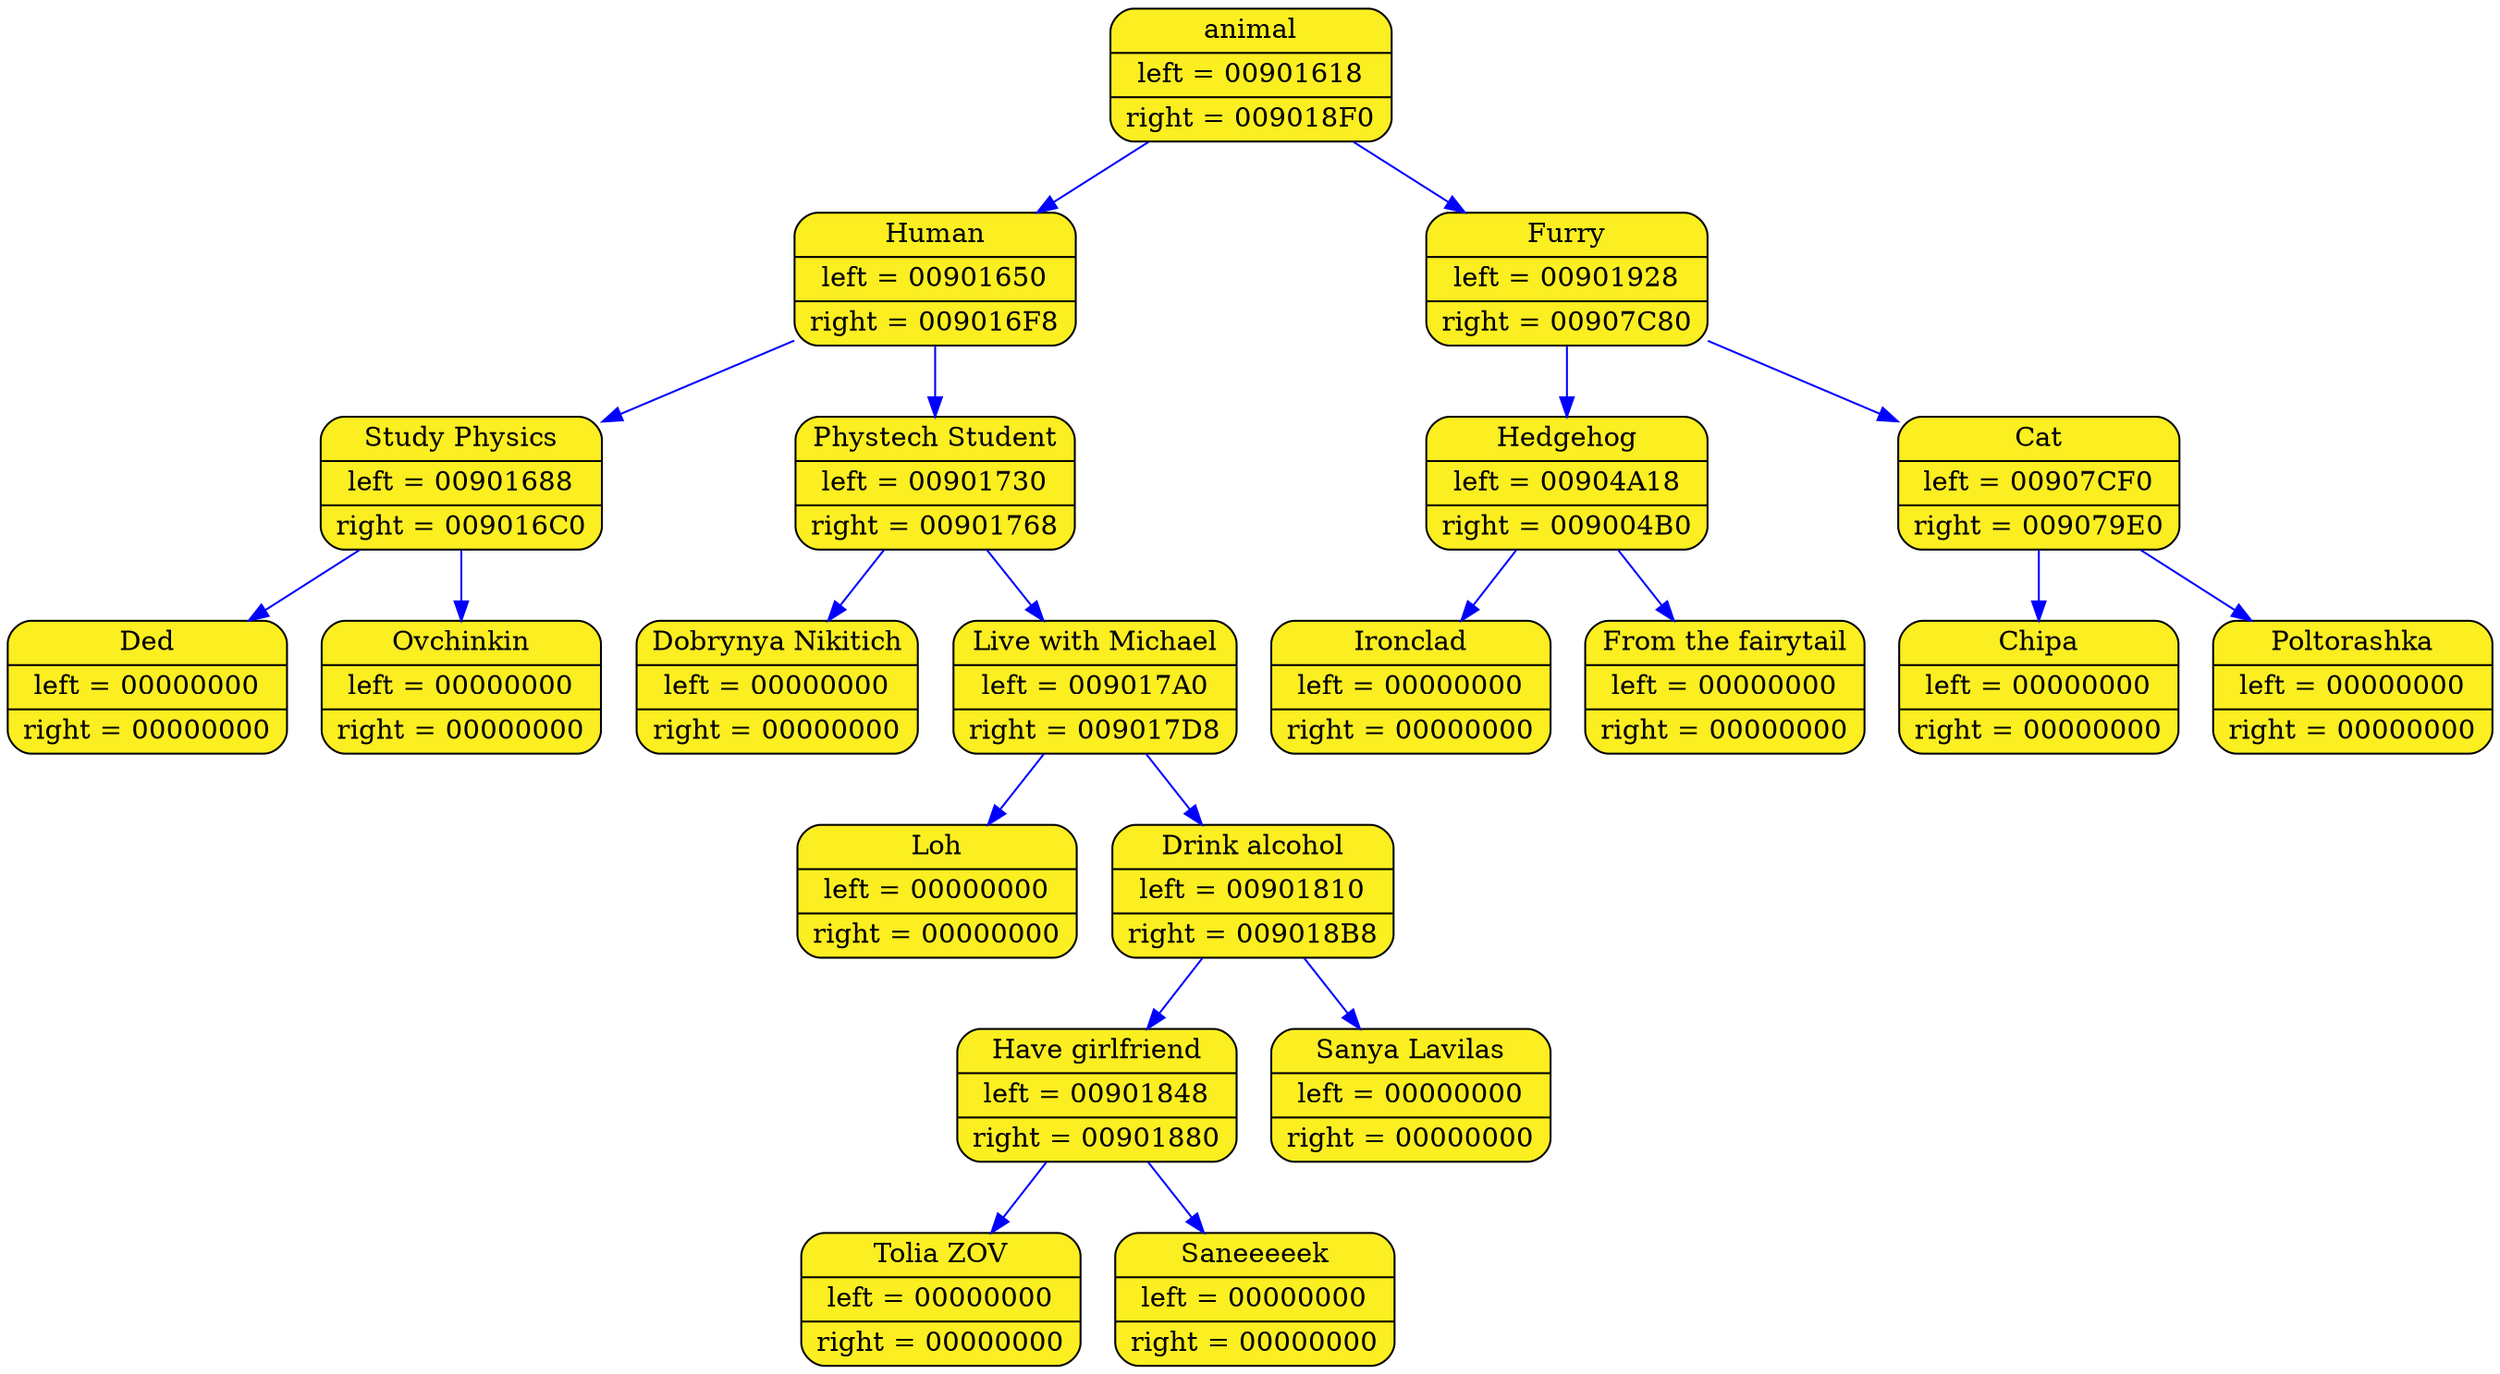 digraph list
{
rankdir=HR;
	9442788 [shape = Mrecord; style = filled; fillcolor="#FBEE21"; color = "#000000"; fontcolor = "#000000"; label = "{ animal| left = 00901618| right = 009018F0}"];
	9442844 [shape = Mrecord; style = filled; fillcolor="#FBEE21"; color = "#000000"; fontcolor = "#000000"; label = "{ Human| left = 00901650| right = 009016F8}"];
	9442788 -> 9442844 [color="blue"]
	9442900 [shape = Mrecord; style = filled; fillcolor="#FBEE21"; color = "#000000"; fontcolor = "#000000"; label = "{ Study Physics| left = 00901688| right = 009016C0}"];
	9442844 -> 9442900 [color="blue"]
	9442956 [shape = Mrecord; style = filled; fillcolor="#FBEE21"; color = "#000000"; fontcolor = "#000000"; label = "{ Ded| left = 00000000| right = 00000000}"];
	9442900 -> 9442956 [color="blue"]
	9443012 [shape = Mrecord; style = filled; fillcolor="#FBEE21"; color = "#000000"; fontcolor = "#000000"; label = "{ Ovchinkin| left = 00000000| right = 00000000}"];
	9442900 -> 9443012 [color="blue"]
	9443068 [shape = Mrecord; style = filled; fillcolor="#FBEE21"; color = "#000000"; fontcolor = "#000000"; label = "{ Phystech Student| left = 00901730| right = 00901768}"];
	9442844 -> 9443068 [color="blue"]
	9443124 [shape = Mrecord; style = filled; fillcolor="#FBEE21"; color = "#000000"; fontcolor = "#000000"; label = "{ Dobrynya Nikitich| left = 00000000| right = 00000000}"];
	9443068 -> 9443124 [color="blue"]
	9443180 [shape = Mrecord; style = filled; fillcolor="#FBEE21"; color = "#000000"; fontcolor = "#000000"; label = "{ Live with Michael| left = 009017A0| right = 009017D8}"];
	9443068 -> 9443180 [color="blue"]
	9443236 [shape = Mrecord; style = filled; fillcolor="#FBEE21"; color = "#000000"; fontcolor = "#000000"; label = "{ Loh| left = 00000000| right = 00000000}"];
	9443180 -> 9443236 [color="blue"]
	9443292 [shape = Mrecord; style = filled; fillcolor="#FBEE21"; color = "#000000"; fontcolor = "#000000"; label = "{ Drink alcohol| left = 00901810| right = 009018B8}"];
	9443180 -> 9443292 [color="blue"]
	9443348 [shape = Mrecord; style = filled; fillcolor="#FBEE21"; color = "#000000"; fontcolor = "#000000"; label = "{ Have girlfriend| left = 00901848| right = 00901880}"];
	9443292 -> 9443348 [color="blue"]
	9443404 [shape = Mrecord; style = filled; fillcolor="#FBEE21"; color = "#000000"; fontcolor = "#000000"; label = "{ Tolia ZOV| left = 00000000| right = 00000000}"];
	9443348 -> 9443404 [color="blue"]
	9443460 [shape = Mrecord; style = filled; fillcolor="#FBEE21"; color = "#000000"; fontcolor = "#000000"; label = "{ Saneeeeek| left = 00000000| right = 00000000}"];
	9443348 -> 9443460 [color="blue"]
	9443516 [shape = Mrecord; style = filled; fillcolor="#FBEE21"; color = "#000000"; fontcolor = "#000000"; label = "{ Sanya Lavilas| left = 00000000| right = 00000000}"];
	9443292 -> 9443516 [color="blue"]
	9443572 [shape = Mrecord; style = filled; fillcolor="#FBEE21"; color = "#000000"; fontcolor = "#000000"; label = "{ Furry| left = 00901928| right = 00907C80}"];
	9442788 -> 9443572 [color="blue"]
	9443628 [shape = Mrecord; style = filled; fillcolor="#FBEE21"; color = "#000000"; fontcolor = "#000000"; label = "{ Hedgehog| left = 00904A18| right = 009004B0}"];
	9443572 -> 9443628 [color="blue"]
	9456156 [shape = Mrecord; style = filled; fillcolor="#FBEE21"; color = "#000000"; fontcolor = "#000000"; label = "{ Ironclad| left = 00000000| right = 00000000}"];
	9443628 -> 9456156 [color="blue"]
	9438388 [shape = Mrecord; style = filled; fillcolor="#FBEE21"; color = "#000000"; fontcolor = "#000000"; label = "{ From the fairytail| left = 00000000| right = 00000000}"];
	9443628 -> 9438388 [color="blue"]
	9469060 [shape = Mrecord; style = filled; fillcolor="#FBEE21"; color = "#000000"; fontcolor = "#000000"; label = "{ Cat| left = 00907CF0| right = 009079E0}"];
	9443572 -> 9469060 [color="blue"]
	9469172 [shape = Mrecord; style = filled; fillcolor="#FBEE21"; color = "#000000"; fontcolor = "#000000"; label = "{ Chipa| left = 00000000| right = 00000000}"];
	9469060 -> 9469172 [color="blue"]
	9468388 [shape = Mrecord; style = filled; fillcolor="#FBEE21"; color = "#000000"; fontcolor = "#000000"; label = "{ Poltorashka| left = 00000000| right = 00000000}"];
	9469060 -> 9468388 [color="blue"]
	}